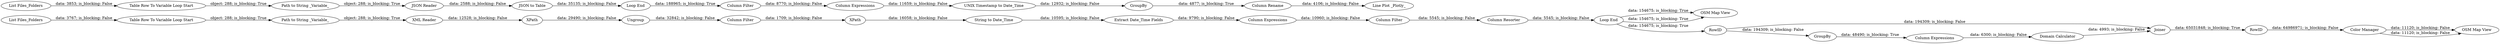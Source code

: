 digraph {
	"-2232986026695409203_59" [label=RowID]
	"3828232753653948378_39" [label="OSM Map View"]
	"3828232753653948378_61" [label="Path to String _Variable_"]
	"3828232753653948378_70" [label=GroupBy]
	"3828232753653948378_62" [label="List Files_Folders"]
	"3828232753653948378_27" [label="Column Filter"]
	"3828232753653948378_66" [label="Loop End"]
	"3828232753653948378_25" [label=Ungroup]
	"3828232753653948378_63" [label="Table Row To Variable Loop Start"]
	"3828232753653948378_28" [label=XPath]
	"3828232753653948378_67" [label="Column Filter"]
	"3828232753653948378_65" [label="JSON to Table"]
	"3828232753653948378_19" [label=XPath]
	"-2232986026695409203_50" [label=Joiner]
	"-2232986026695409203_43" [label="Column Expressions"]
	"3828232753653948378_20" [label="Column Resorter"]
	"-2232986026695409203_41" [label=GroupBy]
	"3828232753653948378_30" [label="List Files_Folders"]
	"3828232753653948378_38" [label="Loop End"]
	"3828232753653948378_68" [label="Column Expressions"]
	"-2232986026695409203_47" [label="Domain Calculator"]
	"3828232753653948378_24" [label="Column Expressions"]
	"3828232753653948378_34" [label="Table Row To Variable Loop Start"]
	"3828232753653948378_17" [label="String to Date_Time"]
	"-2232986026695409203_46" [label="Color Manager"]
	"3828232753653948378_69" [label="UNIX Timestamp to Date_Time"]
	"3828232753653948378_71" [label="Column Rename"]
	"3828232753653948378_51" [label="OSM Map View"]
	"3828232753653948378_18" [label="XML Reader"]
	"-2232986026695409203_40" [label=RowID]
	"3828232753653948378_21" [label="Extract Date_Time Fields"]
	"3828232753653948378_35" [label="Path to String _Variable_"]
	"3828232753653948378_64" [label="JSON Reader"]
	"3828232753653948378_72" [label="Line Plot _Plotly_"]
	"3828232753653948378_22" [label="Column Filter"]
	"3828232753653948378_27" -> "3828232753653948378_19" [label="data: 1709; is_blocking: False"]
	"3828232753653948378_70" -> "3828232753653948378_71" [label="data: 4877; is_blocking: True"]
	"3828232753653948378_63" -> "3828232753653948378_61" [label="object: 288; is_blocking: True"]
	"3828232753653948378_65" -> "3828232753653948378_66" [label="data: 35135; is_blocking: False"]
	"3828232753653948378_38" -> "3828232753653948378_39" [label="data: 154675; is_blocking: True"]
	"-2232986026695409203_47" -> "-2232986026695409203_50" [label="data: 4993; is_blocking: False"]
	"-2232986026695409203_41" -> "-2232986026695409203_43" [label="data: 48490; is_blocking: True"]
	"-2232986026695409203_40" -> "-2232986026695409203_41" [label="data: 194309; is_blocking: False"]
	"3828232753653948378_18" -> "3828232753653948378_28" [label="data: 12528; is_blocking: False"]
	"-2232986026695409203_40" -> "-2232986026695409203_50" [label="data: 194309; is_blocking: False"]
	"3828232753653948378_64" -> "3828232753653948378_65" [label="data: 2588; is_blocking: False"]
	"3828232753653948378_30" -> "3828232753653948378_34" [label="data: 3767; is_blocking: False"]
	"3828232753653948378_67" -> "3828232753653948378_68" [label="data: 8770; is_blocking: False"]
	"-2232986026695409203_59" -> "-2232986026695409203_46" [label="data: 64986971; is_blocking: False"]
	"-2232986026695409203_46" -> "3828232753653948378_51" [label="data: 11120; is_blocking: False"]
	"3828232753653948378_24" -> "3828232753653948378_22" [label="data: 10960; is_blocking: False"]
	"3828232753653948378_34" -> "3828232753653948378_35" [label="object: 288; is_blocking: True"]
	"3828232753653948378_17" -> "3828232753653948378_21" [label="data: 10595; is_blocking: False"]
	"3828232753653948378_35" -> "3828232753653948378_18" [label="object: 288; is_blocking: True"]
	"-2232986026695409203_46" -> "3828232753653948378_51" [label="data: 11120; is_blocking: False"]
	"-2232986026695409203_43" -> "-2232986026695409203_47" [label="data: 6300; is_blocking: False"]
	"3828232753653948378_19" -> "3828232753653948378_17" [label="data: 16058; is_blocking: False"]
	"3828232753653948378_20" -> "3828232753653948378_38" [label="data: 5545; is_blocking: False"]
	"3828232753653948378_61" -> "3828232753653948378_64" [label="object: 288; is_blocking: True"]
	"3828232753653948378_66" -> "3828232753653948378_67" [label="data: 188965; is_blocking: True"]
	"3828232753653948378_68" -> "3828232753653948378_69" [label="data: 11659; is_blocking: False"]
	"3828232753653948378_21" -> "3828232753653948378_24" [label="data: 9790; is_blocking: False"]
	"-2232986026695409203_50" -> "-2232986026695409203_59" [label="data: 65031848; is_blocking: True"]
	"3828232753653948378_28" -> "3828232753653948378_25" [label="data: 29490; is_blocking: False"]
	"3828232753653948378_71" -> "3828232753653948378_72" [label="data: 4106; is_blocking: False"]
	"3828232753653948378_62" -> "3828232753653948378_63" [label="data: 3853; is_blocking: False"]
	"3828232753653948378_25" -> "3828232753653948378_27" [label="data: 32842; is_blocking: False"]
	"3828232753653948378_22" -> "3828232753653948378_20" [label="data: 5545; is_blocking: False"]
	"3828232753653948378_38" -> "-2232986026695409203_40" [label="data: 154675; is_blocking: True"]
	"3828232753653948378_38" -> "3828232753653948378_39" [label="data: 154675; is_blocking: True"]
	"3828232753653948378_69" -> "3828232753653948378_70" [label="data: 12932; is_blocking: False"]
	rankdir=LR
}
